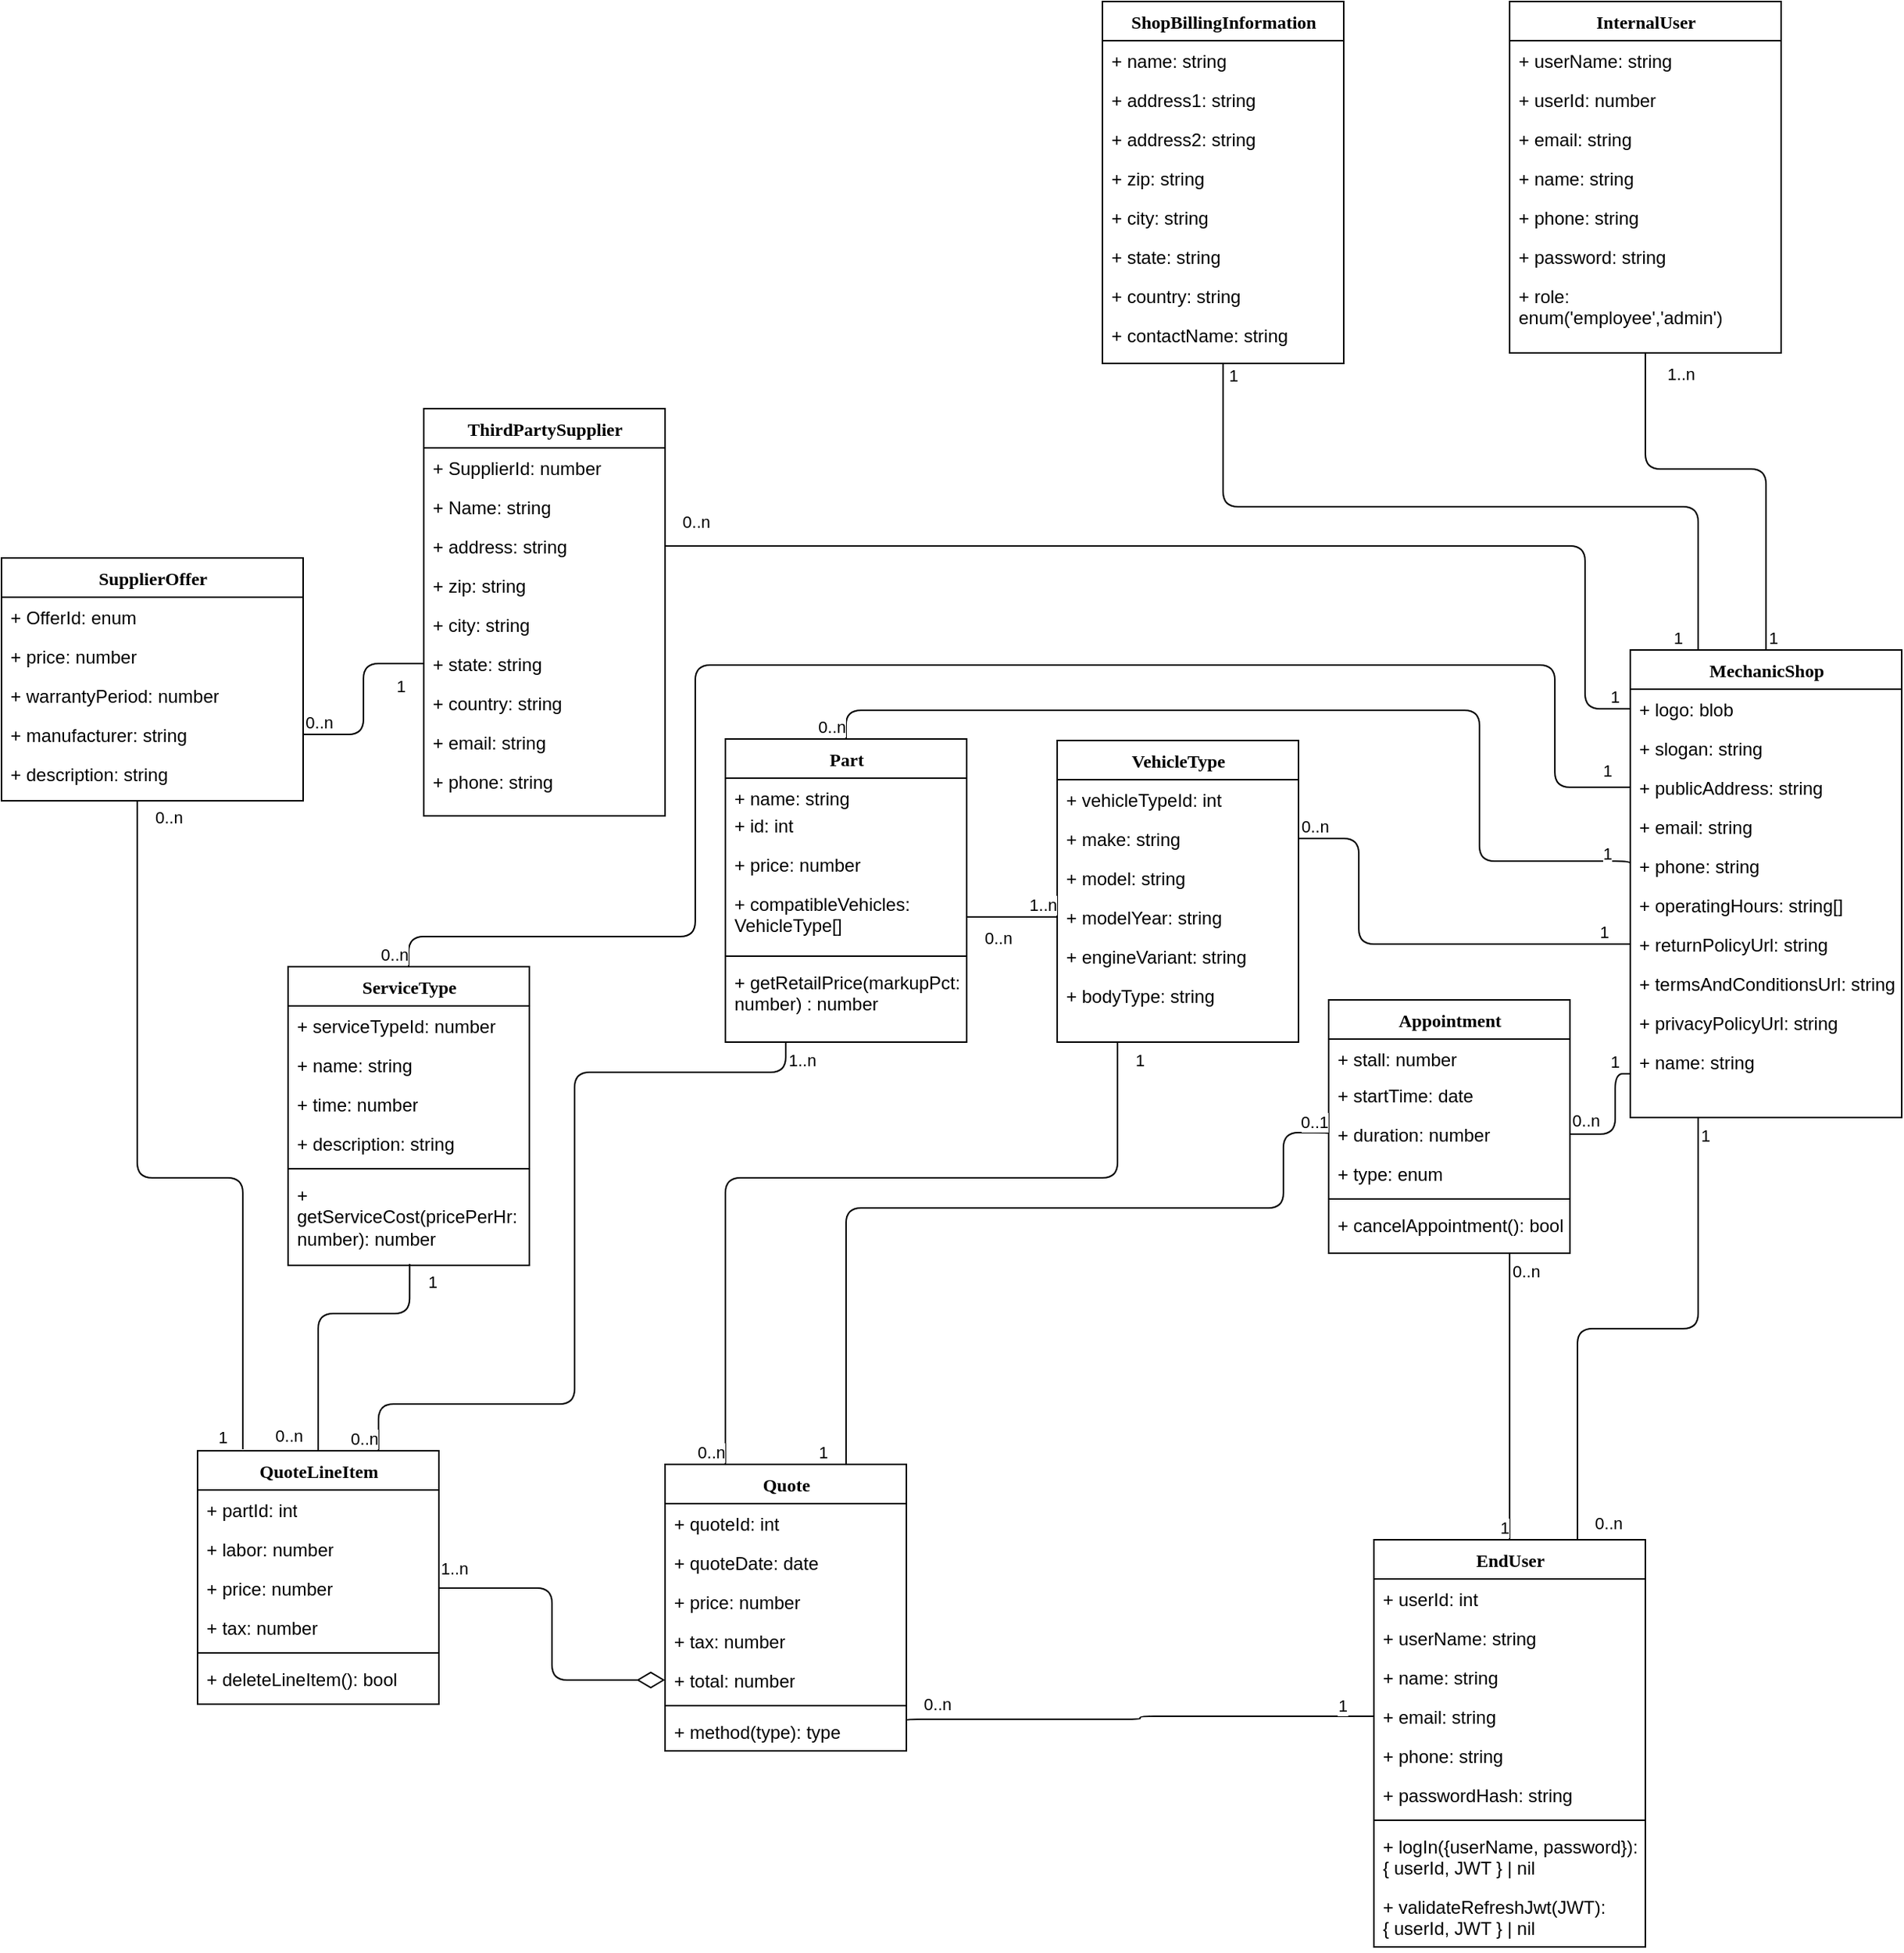 <mxfile version="20.5.3" type="github">
  <diagram name="Page-1" id="9f46799a-70d6-7492-0946-bef42562c5a5">
    <mxGraphModel dx="2750" dy="1010" grid="1" gridSize="10" guides="1" tooltips="1" connect="1" arrows="1" fold="1" page="1" pageScale="1" pageWidth="1100" pageHeight="850" background="none" math="0" shadow="0">
      <root>
        <mxCell id="0" />
        <mxCell id="1" parent="0" />
        <mxCell id="78961159f06e98e8-56" value="MechanicShop" style="swimlane;html=1;fontStyle=1;align=center;verticalAlign=top;childLayout=stackLayout;horizontal=1;startSize=26;horizontalStack=0;resizeParent=1;resizeLast=0;collapsible=1;marginBottom=0;swimlaneFillColor=#ffffff;rounded=0;shadow=0;comic=0;labelBackgroundColor=none;strokeWidth=1;fillColor=none;fontFamily=Verdana;fontSize=12" parent="1" vertex="1">
          <mxGeometry x="710" y="450" width="180" height="310" as="geometry" />
        </mxCell>
        <mxCell id="78961159f06e98e8-57" value="+ logo: blob" style="text;html=1;strokeColor=none;fillColor=none;align=left;verticalAlign=top;spacingLeft=4;spacingRight=4;whiteSpace=wrap;overflow=hidden;rotatable=0;points=[[0,0.5],[1,0.5]];portConstraint=eastwest;" parent="78961159f06e98e8-56" vertex="1">
          <mxGeometry y="26" width="180" height="26" as="geometry" />
        </mxCell>
        <mxCell id="78961159f06e98e8-58" value="+ slogan: string" style="text;html=1;strokeColor=none;fillColor=none;align=left;verticalAlign=top;spacingLeft=4;spacingRight=4;whiteSpace=wrap;overflow=hidden;rotatable=0;points=[[0,0.5],[1,0.5]];portConstraint=eastwest;" parent="78961159f06e98e8-56" vertex="1">
          <mxGeometry y="52" width="180" height="26" as="geometry" />
        </mxCell>
        <mxCell id="78961159f06e98e8-59" value="+ publicAddress: string" style="text;html=1;strokeColor=none;fillColor=none;align=left;verticalAlign=top;spacingLeft=4;spacingRight=4;whiteSpace=wrap;overflow=hidden;rotatable=0;points=[[0,0.5],[1,0.5]];portConstraint=eastwest;" parent="78961159f06e98e8-56" vertex="1">
          <mxGeometry y="78" width="180" height="26" as="geometry" />
        </mxCell>
        <mxCell id="78961159f06e98e8-60" value="+ email: string" style="text;html=1;strokeColor=none;fillColor=none;align=left;verticalAlign=top;spacingLeft=4;spacingRight=4;whiteSpace=wrap;overflow=hidden;rotatable=0;points=[[0,0.5],[1,0.5]];portConstraint=eastwest;" parent="78961159f06e98e8-56" vertex="1">
          <mxGeometry y="104" width="180" height="26" as="geometry" />
        </mxCell>
        <mxCell id="78961159f06e98e8-61" value="+ phone: string" style="text;html=1;strokeColor=none;fillColor=none;align=left;verticalAlign=top;spacingLeft=4;spacingRight=4;whiteSpace=wrap;overflow=hidden;rotatable=0;points=[[0,0.5],[1,0.5]];portConstraint=eastwest;" parent="78961159f06e98e8-56" vertex="1">
          <mxGeometry y="130" width="180" height="26" as="geometry" />
        </mxCell>
        <mxCell id="78961159f06e98e8-62" value="+ operatingHours: string[]" style="text;html=1;strokeColor=none;fillColor=none;align=left;verticalAlign=top;spacingLeft=4;spacingRight=4;whiteSpace=wrap;overflow=hidden;rotatable=0;points=[[0,0.5],[1,0.5]];portConstraint=eastwest;" parent="78961159f06e98e8-56" vertex="1">
          <mxGeometry y="156" width="180" height="26" as="geometry" />
        </mxCell>
        <mxCell id="78961159f06e98e8-63" value="+ returnPolicyUrl: string" style="text;html=1;strokeColor=none;fillColor=none;align=left;verticalAlign=top;spacingLeft=4;spacingRight=4;whiteSpace=wrap;overflow=hidden;rotatable=0;points=[[0,0.5],[1,0.5]];portConstraint=eastwest;" parent="78961159f06e98e8-56" vertex="1">
          <mxGeometry y="182" width="180" height="26" as="geometry" />
        </mxCell>
        <mxCell id="78961159f06e98e8-65" value="+ termsAndConditionsUrl: string" style="text;html=1;strokeColor=none;fillColor=none;align=left;verticalAlign=top;spacingLeft=4;spacingRight=4;whiteSpace=wrap;overflow=hidden;rotatable=0;points=[[0,0.5],[1,0.5]];portConstraint=eastwest;" parent="78961159f06e98e8-56" vertex="1">
          <mxGeometry y="208" width="180" height="26" as="geometry" />
        </mxCell>
        <mxCell id="78961159f06e98e8-66" value="+ privacyPolicyUrl: string" style="text;html=1;strokeColor=none;fillColor=none;align=left;verticalAlign=top;spacingLeft=4;spacingRight=4;whiteSpace=wrap;overflow=hidden;rotatable=0;points=[[0,0.5],[1,0.5]];portConstraint=eastwest;" parent="78961159f06e98e8-56" vertex="1">
          <mxGeometry y="234" width="180" height="26" as="geometry" />
        </mxCell>
        <mxCell id="MaNafPkNK3dRG7eyU0Rh-2" value="+ name: string" style="text;html=1;strokeColor=none;fillColor=none;align=left;verticalAlign=top;spacingLeft=4;spacingRight=4;whiteSpace=wrap;overflow=hidden;rotatable=0;points=[[0,0.5],[1,0.5]];portConstraint=eastwest;" parent="78961159f06e98e8-56" vertex="1">
          <mxGeometry y="260" width="180" height="26" as="geometry" />
        </mxCell>
        <mxCell id="78961159f06e98e8-82" value="Quote" style="swimlane;html=1;fontStyle=1;align=center;verticalAlign=top;childLayout=stackLayout;horizontal=1;startSize=26;horizontalStack=0;resizeParent=1;resizeLast=0;collapsible=1;marginBottom=0;swimlaneFillColor=#ffffff;rounded=0;shadow=0;comic=0;labelBackgroundColor=none;strokeWidth=1;fillColor=none;fontFamily=Verdana;fontSize=12" parent="1" vertex="1">
          <mxGeometry x="70" y="990" width="160" height="190" as="geometry" />
        </mxCell>
        <mxCell id="78961159f06e98e8-83" value="+ quoteId: int" style="text;html=1;strokeColor=none;fillColor=none;align=left;verticalAlign=top;spacingLeft=4;spacingRight=4;whiteSpace=wrap;overflow=hidden;rotatable=0;points=[[0,0.5],[1,0.5]];portConstraint=eastwest;" parent="78961159f06e98e8-82" vertex="1">
          <mxGeometry y="26" width="160" height="26" as="geometry" />
        </mxCell>
        <mxCell id="78961159f06e98e8-84" value="+ quoteDate: date" style="text;html=1;strokeColor=none;fillColor=none;align=left;verticalAlign=top;spacingLeft=4;spacingRight=4;whiteSpace=wrap;overflow=hidden;rotatable=0;points=[[0,0.5],[1,0.5]];portConstraint=eastwest;" parent="78961159f06e98e8-82" vertex="1">
          <mxGeometry y="52" width="160" height="26" as="geometry" />
        </mxCell>
        <mxCell id="78961159f06e98e8-85" value="+ price: number" style="text;html=1;strokeColor=none;fillColor=none;align=left;verticalAlign=top;spacingLeft=4;spacingRight=4;whiteSpace=wrap;overflow=hidden;rotatable=0;points=[[0,0.5],[1,0.5]];portConstraint=eastwest;" parent="78961159f06e98e8-82" vertex="1">
          <mxGeometry y="78" width="160" height="26" as="geometry" />
        </mxCell>
        <mxCell id="78961159f06e98e8-86" value="+ tax: number" style="text;html=1;strokeColor=none;fillColor=none;align=left;verticalAlign=top;spacingLeft=4;spacingRight=4;whiteSpace=wrap;overflow=hidden;rotatable=0;points=[[0,0.5],[1,0.5]];portConstraint=eastwest;" parent="78961159f06e98e8-82" vertex="1">
          <mxGeometry y="104" width="160" height="26" as="geometry" />
        </mxCell>
        <mxCell id="78961159f06e98e8-87" value="+ total: number" style="text;html=1;strokeColor=none;fillColor=none;align=left;verticalAlign=top;spacingLeft=4;spacingRight=4;whiteSpace=wrap;overflow=hidden;rotatable=0;points=[[0,0.5],[1,0.5]];portConstraint=eastwest;" parent="78961159f06e98e8-82" vertex="1">
          <mxGeometry y="130" width="160" height="26" as="geometry" />
        </mxCell>
        <mxCell id="78961159f06e98e8-90" value="" style="line;html=1;strokeWidth=1;fillColor=none;align=left;verticalAlign=middle;spacingTop=-1;spacingLeft=3;spacingRight=3;rotatable=0;labelPosition=right;points=[];portConstraint=eastwest;" parent="78961159f06e98e8-82" vertex="1">
          <mxGeometry y="156" width="160" height="8" as="geometry" />
        </mxCell>
        <mxCell id="78961159f06e98e8-91" value="+ method(type): type" style="text;html=1;strokeColor=none;fillColor=none;align=left;verticalAlign=top;spacingLeft=4;spacingRight=4;whiteSpace=wrap;overflow=hidden;rotatable=0;points=[[0,0.5],[1,0.5]];portConstraint=eastwest;" parent="78961159f06e98e8-82" vertex="1">
          <mxGeometry y="164" width="160" height="26" as="geometry" />
        </mxCell>
        <mxCell id="78961159f06e98e8-95" value="QuoteLineItem" style="swimlane;html=1;fontStyle=1;align=center;verticalAlign=top;childLayout=stackLayout;horizontal=1;startSize=26;horizontalStack=0;resizeParent=1;resizeLast=0;collapsible=1;marginBottom=0;swimlaneFillColor=#ffffff;rounded=0;shadow=0;comic=0;labelBackgroundColor=none;strokeWidth=1;fillColor=none;fontFamily=Verdana;fontSize=12" parent="1" vertex="1">
          <mxGeometry x="-240" y="981" width="160" height="168" as="geometry" />
        </mxCell>
        <mxCell id="78961159f06e98e8-96" value="+ partId: int" style="text;html=1;strokeColor=none;fillColor=none;align=left;verticalAlign=top;spacingLeft=4;spacingRight=4;whiteSpace=wrap;overflow=hidden;rotatable=0;points=[[0,0.5],[1,0.5]];portConstraint=eastwest;" parent="78961159f06e98e8-95" vertex="1">
          <mxGeometry y="26" width="160" height="26" as="geometry" />
        </mxCell>
        <mxCell id="78961159f06e98e8-97" value="+ labor: number" style="text;html=1;strokeColor=none;fillColor=none;align=left;verticalAlign=top;spacingLeft=4;spacingRight=4;whiteSpace=wrap;overflow=hidden;rotatable=0;points=[[0,0.5],[1,0.5]];portConstraint=eastwest;" parent="78961159f06e98e8-95" vertex="1">
          <mxGeometry y="52" width="160" height="26" as="geometry" />
        </mxCell>
        <mxCell id="78961159f06e98e8-98" value="+ price: number" style="text;html=1;strokeColor=none;fillColor=none;align=left;verticalAlign=top;spacingLeft=4;spacingRight=4;whiteSpace=wrap;overflow=hidden;rotatable=0;points=[[0,0.5],[1,0.5]];portConstraint=eastwest;" parent="78961159f06e98e8-95" vertex="1">
          <mxGeometry y="78" width="160" height="26" as="geometry" />
        </mxCell>
        <mxCell id="78961159f06e98e8-102" value="+ tax: number" style="text;html=1;strokeColor=none;fillColor=none;align=left;verticalAlign=top;spacingLeft=4;spacingRight=4;whiteSpace=wrap;overflow=hidden;rotatable=0;points=[[0,0.5],[1,0.5]];portConstraint=eastwest;" parent="78961159f06e98e8-95" vertex="1">
          <mxGeometry y="104" width="160" height="26" as="geometry" />
        </mxCell>
        <mxCell id="78961159f06e98e8-103" value="" style="line;html=1;strokeWidth=1;fillColor=none;align=left;verticalAlign=middle;spacingTop=-1;spacingLeft=3;spacingRight=3;rotatable=0;labelPosition=right;points=[];portConstraint=eastwest;" parent="78961159f06e98e8-95" vertex="1">
          <mxGeometry y="130" width="160" height="8" as="geometry" />
        </mxCell>
        <mxCell id="78961159f06e98e8-104" value="+ deleteLineItem(): bool" style="text;html=1;strokeColor=none;fillColor=none;align=left;verticalAlign=top;spacingLeft=4;spacingRight=4;whiteSpace=wrap;overflow=hidden;rotatable=0;points=[[0,0.5],[1,0.5]];portConstraint=eastwest;" parent="78961159f06e98e8-95" vertex="1">
          <mxGeometry y="138" width="160" height="26" as="geometry" />
        </mxCell>
        <mxCell id="46ZdBslRODWZEYfCIZZH-12" value="" style="endArrow=none;html=1;edgeStyle=orthogonalEdgeStyle;rounded=1;exitX=0.5;exitY=1;exitDx=0;exitDy=0;entryX=0.25;entryY=0;entryDx=0;entryDy=0;" parent="1" source="ke-xXv9OqPbWqF709rVO-1" target="78961159f06e98e8-56" edge="1">
          <mxGeometry relative="1" as="geometry">
            <mxPoint x="440" y="260" as="sourcePoint" />
            <mxPoint x="500" y="490" as="targetPoint" />
          </mxGeometry>
        </mxCell>
        <mxCell id="46ZdBslRODWZEYfCIZZH-14" value="1" style="edgeLabel;resizable=0;html=1;align=right;verticalAlign=bottom;" parent="46ZdBslRODWZEYfCIZZH-12" connectable="0" vertex="1">
          <mxGeometry x="1" relative="1" as="geometry">
            <mxPoint x="-10" as="offset" />
          </mxGeometry>
        </mxCell>
        <mxCell id="46ZdBslRODWZEYfCIZZH-15" value="InternalUser" style="swimlane;html=1;fontStyle=1;align=center;verticalAlign=top;childLayout=stackLayout;horizontal=1;startSize=26;horizontalStack=0;resizeParent=1;resizeLast=0;collapsible=1;marginBottom=0;swimlaneFillColor=#ffffff;rounded=0;shadow=0;comic=0;labelBackgroundColor=none;strokeWidth=1;fillColor=none;fontFamily=Verdana;fontSize=12" parent="1" vertex="1">
          <mxGeometry x="630" y="20" width="180" height="233" as="geometry" />
        </mxCell>
        <mxCell id="46ZdBslRODWZEYfCIZZH-16" value="+ userName: string" style="text;html=1;strokeColor=none;fillColor=none;align=left;verticalAlign=top;spacingLeft=4;spacingRight=4;whiteSpace=wrap;overflow=hidden;rotatable=0;points=[[0,0.5],[1,0.5]];portConstraint=eastwest;" parent="46ZdBslRODWZEYfCIZZH-15" vertex="1">
          <mxGeometry y="26" width="180" height="26" as="geometry" />
        </mxCell>
        <mxCell id="46ZdBslRODWZEYfCIZZH-17" value="+ userId: number" style="text;html=1;strokeColor=none;fillColor=none;align=left;verticalAlign=top;spacingLeft=4;spacingRight=4;whiteSpace=wrap;overflow=hidden;rotatable=0;points=[[0,0.5],[1,0.5]];portConstraint=eastwest;" parent="46ZdBslRODWZEYfCIZZH-15" vertex="1">
          <mxGeometry y="52" width="180" height="26" as="geometry" />
        </mxCell>
        <mxCell id="46ZdBslRODWZEYfCIZZH-18" value="+ email: string" style="text;html=1;strokeColor=none;fillColor=none;align=left;verticalAlign=top;spacingLeft=4;spacingRight=4;whiteSpace=wrap;overflow=hidden;rotatable=0;points=[[0,0.5],[1,0.5]];portConstraint=eastwest;" parent="46ZdBslRODWZEYfCIZZH-15" vertex="1">
          <mxGeometry y="78" width="180" height="26" as="geometry" />
        </mxCell>
        <mxCell id="46ZdBslRODWZEYfCIZZH-19" value="+ name: string" style="text;html=1;strokeColor=none;fillColor=none;align=left;verticalAlign=top;spacingLeft=4;spacingRight=4;whiteSpace=wrap;overflow=hidden;rotatable=0;points=[[0,0.5],[1,0.5]];portConstraint=eastwest;" parent="46ZdBslRODWZEYfCIZZH-15" vertex="1">
          <mxGeometry y="104" width="180" height="26" as="geometry" />
        </mxCell>
        <mxCell id="46ZdBslRODWZEYfCIZZH-20" value="+ phone: string" style="text;html=1;strokeColor=none;fillColor=none;align=left;verticalAlign=top;spacingLeft=4;spacingRight=4;whiteSpace=wrap;overflow=hidden;rotatable=0;points=[[0,0.5],[1,0.5]];portConstraint=eastwest;" parent="46ZdBslRODWZEYfCIZZH-15" vertex="1">
          <mxGeometry y="130" width="180" height="26" as="geometry" />
        </mxCell>
        <mxCell id="46ZdBslRODWZEYfCIZZH-21" value="+ password: string" style="text;html=1;strokeColor=none;fillColor=none;align=left;verticalAlign=top;spacingLeft=4;spacingRight=4;whiteSpace=wrap;overflow=hidden;rotatable=0;points=[[0,0.5],[1,0.5]];portConstraint=eastwest;" parent="46ZdBslRODWZEYfCIZZH-15" vertex="1">
          <mxGeometry y="156" width="180" height="26" as="geometry" />
        </mxCell>
        <mxCell id="MaNafPkNK3dRG7eyU0Rh-1" value="+ role: enum(&#39;employee&#39;,&#39;admin&#39;)" style="text;html=1;strokeColor=none;fillColor=none;align=left;verticalAlign=top;spacingLeft=4;spacingRight=4;whiteSpace=wrap;overflow=hidden;rotatable=0;points=[[0,0.5],[1,0.5]];portConstraint=eastwest;" parent="46ZdBslRODWZEYfCIZZH-15" vertex="1">
          <mxGeometry y="182" width="180" height="38" as="geometry" />
        </mxCell>
        <mxCell id="46ZdBslRODWZEYfCIZZH-25" value="" style="endArrow=none;html=1;edgeStyle=orthogonalEdgeStyle;rounded=1;exitX=0.5;exitY=0;exitDx=0;exitDy=0;entryX=0.5;entryY=1;entryDx=0;entryDy=0;" parent="1" source="78961159f06e98e8-56" target="46ZdBslRODWZEYfCIZZH-15" edge="1">
          <mxGeometry relative="1" as="geometry">
            <mxPoint x="895" y="708" as="sourcePoint" />
            <mxPoint x="1055" y="708" as="targetPoint" />
            <Array as="points">
              <mxPoint x="800" y="330" />
              <mxPoint x="720" y="330" />
            </Array>
          </mxGeometry>
        </mxCell>
        <mxCell id="46ZdBslRODWZEYfCIZZH-26" value="1" style="edgeLabel;resizable=0;html=1;align=left;verticalAlign=bottom;" parent="46ZdBslRODWZEYfCIZZH-25" connectable="0" vertex="1">
          <mxGeometry x="-1" relative="1" as="geometry" />
        </mxCell>
        <mxCell id="46ZdBslRODWZEYfCIZZH-27" value="1..n" style="edgeLabel;resizable=0;html=1;align=right;verticalAlign=bottom;" parent="46ZdBslRODWZEYfCIZZH-25" connectable="0" vertex="1">
          <mxGeometry x="1" relative="1" as="geometry">
            <mxPoint x="33" y="22" as="offset" />
          </mxGeometry>
        </mxCell>
        <mxCell id="46ZdBslRODWZEYfCIZZH-40" value="" style="endArrow=diamondThin;endFill=0;endSize=16;html=1;rounded=1;strokeColor=default;exitX=1;exitY=0.5;exitDx=0;exitDy=0;edgeStyle=orthogonalEdgeStyle;startSize=8;entryX=0;entryY=0.5;entryDx=0;entryDy=0;" parent="1" source="78961159f06e98e8-98" target="78961159f06e98e8-87" edge="1">
          <mxGeometry width="160" relative="1" as="geometry">
            <mxPoint x="-210" y="1818" as="sourcePoint" />
            <mxPoint x="200" y="1240" as="targetPoint" />
          </mxGeometry>
        </mxCell>
        <mxCell id="46ZdBslRODWZEYfCIZZH-44" value="1..n" style="edgeLabel;html=1;align=center;verticalAlign=middle;resizable=0;points=[];" parent="46ZdBslRODWZEYfCIZZH-40" vertex="1" connectable="0">
          <mxGeometry x="-0.283" y="7" relative="1" as="geometry">
            <mxPoint x="-72" y="-14" as="offset" />
          </mxGeometry>
        </mxCell>
        <mxCell id="46ZdBslRODWZEYfCIZZH-41" value="" style="endArrow=none;html=1;edgeStyle=orthogonalEdgeStyle;rounded=1;startSize=8;endSize=16;strokeColor=default;exitX=0;exitY=0.5;exitDx=0;exitDy=0;" parent="1" source="46ZdBslRODWZEYfCIZZH-50" edge="1">
          <mxGeometry relative="1" as="geometry">
            <mxPoint x="340" y="980" as="sourcePoint" />
            <mxPoint x="230" y="1160" as="targetPoint" />
            <Array as="points">
              <mxPoint x="385" y="1157" />
              <mxPoint x="385" y="1159" />
            </Array>
          </mxGeometry>
        </mxCell>
        <mxCell id="46ZdBslRODWZEYfCIZZH-42" value="1" style="edgeLabel;resizable=0;html=1;align=left;verticalAlign=bottom;" parent="46ZdBslRODWZEYfCIZZH-41" connectable="0" vertex="1">
          <mxGeometry x="-1" relative="1" as="geometry" />
        </mxCell>
        <mxCell id="46ZdBslRODWZEYfCIZZH-43" value="0..n" style="edgeLabel;resizable=0;html=1;align=right;verticalAlign=bottom;" parent="46ZdBslRODWZEYfCIZZH-41" connectable="0" vertex="1">
          <mxGeometry x="1" relative="1" as="geometry">
            <mxPoint x="30" y="-3" as="offset" />
          </mxGeometry>
        </mxCell>
        <mxCell id="46ZdBslRODWZEYfCIZZH-58" value="1" style="edgeLabel;html=1;align=center;verticalAlign=middle;resizable=0;points=[];" parent="46ZdBslRODWZEYfCIZZH-41" vertex="1" connectable="0">
          <mxGeometry x="-0.774" y="10" relative="1" as="geometry">
            <mxPoint x="14" y="-17" as="offset" />
          </mxGeometry>
        </mxCell>
        <mxCell id="46ZdBslRODWZEYfCIZZH-46" value="EndUser" style="swimlane;html=1;fontStyle=1;align=center;verticalAlign=top;childLayout=stackLayout;horizontal=1;startSize=26;horizontalStack=0;resizeParent=1;resizeLast=0;collapsible=1;marginBottom=0;swimlaneFillColor=#ffffff;rounded=0;shadow=0;comic=0;labelBackgroundColor=none;strokeWidth=1;fillColor=none;fontFamily=Verdana;fontSize=12" parent="1" vertex="1">
          <mxGeometry x="540" y="1040" width="180" height="270" as="geometry" />
        </mxCell>
        <mxCell id="46ZdBslRODWZEYfCIZZH-47" value="+ userId: int" style="text;html=1;strokeColor=none;fillColor=none;align=left;verticalAlign=top;spacingLeft=4;spacingRight=4;whiteSpace=wrap;overflow=hidden;rotatable=0;points=[[0,0.5],[1,0.5]];portConstraint=eastwest;" parent="46ZdBslRODWZEYfCIZZH-46" vertex="1">
          <mxGeometry y="26" width="180" height="26" as="geometry" />
        </mxCell>
        <mxCell id="46ZdBslRODWZEYfCIZZH-48" value="+ userName: string" style="text;html=1;strokeColor=none;fillColor=none;align=left;verticalAlign=top;spacingLeft=4;spacingRight=4;whiteSpace=wrap;overflow=hidden;rotatable=0;points=[[0,0.5],[1,0.5]];portConstraint=eastwest;" parent="46ZdBslRODWZEYfCIZZH-46" vertex="1">
          <mxGeometry y="52" width="180" height="26" as="geometry" />
        </mxCell>
        <mxCell id="46ZdBslRODWZEYfCIZZH-49" value="+ name: string" style="text;html=1;strokeColor=none;fillColor=none;align=left;verticalAlign=top;spacingLeft=4;spacingRight=4;whiteSpace=wrap;overflow=hidden;rotatable=0;points=[[0,0.5],[1,0.5]];portConstraint=eastwest;" parent="46ZdBslRODWZEYfCIZZH-46" vertex="1">
          <mxGeometry y="78" width="180" height="26" as="geometry" />
        </mxCell>
        <mxCell id="46ZdBslRODWZEYfCIZZH-50" value="+ email: string" style="text;html=1;strokeColor=none;fillColor=none;align=left;verticalAlign=top;spacingLeft=4;spacingRight=4;whiteSpace=wrap;overflow=hidden;rotatable=0;points=[[0,0.5],[1,0.5]];portConstraint=eastwest;" parent="46ZdBslRODWZEYfCIZZH-46" vertex="1">
          <mxGeometry y="104" width="180" height="26" as="geometry" />
        </mxCell>
        <mxCell id="46ZdBslRODWZEYfCIZZH-51" value="+ phone: string" style="text;html=1;strokeColor=none;fillColor=none;align=left;verticalAlign=top;spacingLeft=4;spacingRight=4;whiteSpace=wrap;overflow=hidden;rotatable=0;points=[[0,0.5],[1,0.5]];portConstraint=eastwest;" parent="46ZdBslRODWZEYfCIZZH-46" vertex="1">
          <mxGeometry y="130" width="180" height="26" as="geometry" />
        </mxCell>
        <mxCell id="46ZdBslRODWZEYfCIZZH-52" value="+ passwordHash: string" style="text;html=1;strokeColor=none;fillColor=none;align=left;verticalAlign=top;spacingLeft=4;spacingRight=4;whiteSpace=wrap;overflow=hidden;rotatable=0;points=[[0,0.5],[1,0.5]];portConstraint=eastwest;" parent="46ZdBslRODWZEYfCIZZH-46" vertex="1">
          <mxGeometry y="156" width="180" height="26" as="geometry" />
        </mxCell>
        <mxCell id="46ZdBslRODWZEYfCIZZH-53" value="" style="line;html=1;strokeWidth=1;fillColor=none;align=left;verticalAlign=middle;spacingTop=-1;spacingLeft=3;spacingRight=3;rotatable=0;labelPosition=right;points=[];portConstraint=eastwest;" parent="46ZdBslRODWZEYfCIZZH-46" vertex="1">
          <mxGeometry y="182" width="180" height="8" as="geometry" />
        </mxCell>
        <mxCell id="46ZdBslRODWZEYfCIZZH-54" value="+ logIn({userName, password}):&lt;br&gt;{ userId, JWT } | nil" style="text;html=1;strokeColor=none;fillColor=none;align=left;verticalAlign=top;spacingLeft=4;spacingRight=4;whiteSpace=wrap;overflow=hidden;rotatable=0;points=[[0,0.5],[1,0.5]];portConstraint=eastwest;" parent="46ZdBslRODWZEYfCIZZH-46" vertex="1">
          <mxGeometry y="190" width="180" height="40" as="geometry" />
        </mxCell>
        <mxCell id="46ZdBslRODWZEYfCIZZH-55" value="+ validateRefreshJwt(JWT):&lt;br&gt;{ userId, JWT }&amp;nbsp;| nil" style="text;html=1;strokeColor=none;fillColor=none;align=left;verticalAlign=top;spacingLeft=4;spacingRight=4;whiteSpace=wrap;overflow=hidden;rotatable=0;points=[[0,0.5],[1,0.5]];portConstraint=eastwest;" parent="46ZdBslRODWZEYfCIZZH-46" vertex="1">
          <mxGeometry y="230" width="180" height="40" as="geometry" />
        </mxCell>
        <mxCell id="46ZdBslRODWZEYfCIZZH-59" value="Appointment" style="swimlane;html=1;fontStyle=1;align=center;verticalAlign=top;childLayout=stackLayout;horizontal=1;startSize=26;horizontalStack=0;resizeParent=1;resizeLast=0;collapsible=1;marginBottom=0;swimlaneFillColor=#ffffff;rounded=0;shadow=0;comic=0;labelBackgroundColor=none;strokeWidth=1;fillColor=none;fontFamily=Verdana;fontSize=12" parent="1" vertex="1">
          <mxGeometry x="510" y="682" width="160" height="168" as="geometry" />
        </mxCell>
        <mxCell id="46ZdBslRODWZEYfCIZZH-60" value="+ stall: number" style="text;html=1;strokeColor=none;fillColor=none;align=left;verticalAlign=top;spacingLeft=4;spacingRight=4;whiteSpace=wrap;overflow=hidden;rotatable=0;points=[[0,0.5],[1,0.5]];portConstraint=eastwest;" parent="46ZdBslRODWZEYfCIZZH-59" vertex="1">
          <mxGeometry y="26" width="160" height="24" as="geometry" />
        </mxCell>
        <mxCell id="46ZdBslRODWZEYfCIZZH-61" value="+ startTime: date" style="text;html=1;strokeColor=none;fillColor=none;align=left;verticalAlign=top;spacingLeft=4;spacingRight=4;whiteSpace=wrap;overflow=hidden;rotatable=0;points=[[0,0.5],[1,0.5]];portConstraint=eastwest;" parent="46ZdBslRODWZEYfCIZZH-59" vertex="1">
          <mxGeometry y="50" width="160" height="26" as="geometry" />
        </mxCell>
        <mxCell id="46ZdBslRODWZEYfCIZZH-62" value="+ duration: number" style="text;html=1;strokeColor=none;fillColor=none;align=left;verticalAlign=top;spacingLeft=4;spacingRight=4;whiteSpace=wrap;overflow=hidden;rotatable=0;points=[[0,0.5],[1,0.5]];portConstraint=eastwest;" parent="46ZdBslRODWZEYfCIZZH-59" vertex="1">
          <mxGeometry y="76" width="160" height="26" as="geometry" />
        </mxCell>
        <mxCell id="46ZdBslRODWZEYfCIZZH-63" value="+ type: enum" style="text;html=1;strokeColor=none;fillColor=none;align=left;verticalAlign=top;spacingLeft=4;spacingRight=4;whiteSpace=wrap;overflow=hidden;rotatable=0;points=[[0,0.5],[1,0.5]];portConstraint=eastwest;" parent="46ZdBslRODWZEYfCIZZH-59" vertex="1">
          <mxGeometry y="102" width="160" height="26" as="geometry" />
        </mxCell>
        <mxCell id="46ZdBslRODWZEYfCIZZH-64" value="" style="line;html=1;strokeWidth=1;fillColor=none;align=left;verticalAlign=middle;spacingTop=-1;spacingLeft=3;spacingRight=3;rotatable=0;labelPosition=right;points=[];portConstraint=eastwest;" parent="46ZdBslRODWZEYfCIZZH-59" vertex="1">
          <mxGeometry y="128" width="160" height="8" as="geometry" />
        </mxCell>
        <mxCell id="46ZdBslRODWZEYfCIZZH-65" value="+ cancelAppointment(): bool" style="text;html=1;strokeColor=none;fillColor=none;align=left;verticalAlign=top;spacingLeft=4;spacingRight=4;whiteSpace=wrap;overflow=hidden;rotatable=0;points=[[0,0.5],[1,0.5]];portConstraint=eastwest;" parent="46ZdBslRODWZEYfCIZZH-59" vertex="1">
          <mxGeometry y="136" width="160" height="26" as="geometry" />
        </mxCell>
        <mxCell id="46ZdBslRODWZEYfCIZZH-67" value="" style="endArrow=none;html=1;edgeStyle=orthogonalEdgeStyle;rounded=1;startSize=8;endSize=16;strokeColor=default;exitX=0.25;exitY=1;exitDx=0;exitDy=0;entryX=0.75;entryY=0;entryDx=0;entryDy=0;" parent="1" source="78961159f06e98e8-56" target="46ZdBslRODWZEYfCIZZH-46" edge="1">
          <mxGeometry relative="1" as="geometry">
            <mxPoint x="110" y="840" as="sourcePoint" />
            <mxPoint x="270" y="840" as="targetPoint" />
          </mxGeometry>
        </mxCell>
        <mxCell id="46ZdBslRODWZEYfCIZZH-68" value="1" style="edgeLabel;resizable=0;html=1;align=left;verticalAlign=bottom;" parent="46ZdBslRODWZEYfCIZZH-67" connectable="0" vertex="1">
          <mxGeometry x="-1" relative="1" as="geometry">
            <mxPoint y="20" as="offset" />
          </mxGeometry>
        </mxCell>
        <mxCell id="46ZdBslRODWZEYfCIZZH-69" value="0..n" style="edgeLabel;resizable=0;html=1;align=right;verticalAlign=bottom;" parent="46ZdBslRODWZEYfCIZZH-67" connectable="0" vertex="1">
          <mxGeometry x="1" relative="1" as="geometry">
            <mxPoint x="30" y="-3" as="offset" />
          </mxGeometry>
        </mxCell>
        <mxCell id="46ZdBslRODWZEYfCIZZH-70" value="" style="endArrow=none;html=1;edgeStyle=orthogonalEdgeStyle;rounded=1;startSize=8;endSize=16;strokeColor=default;exitX=0;exitY=0.5;exitDx=0;exitDy=0;entryX=1;entryY=0.5;entryDx=0;entryDy=0;" parent="1" target="46ZdBslRODWZEYfCIZZH-62" edge="1">
          <mxGeometry relative="1" as="geometry">
            <mxPoint x="710" y="731" as="sourcePoint" />
            <mxPoint x="530" y="580" as="targetPoint" />
            <Array as="points">
              <mxPoint x="700" y="731" />
              <mxPoint x="700" y="771" />
            </Array>
          </mxGeometry>
        </mxCell>
        <mxCell id="46ZdBslRODWZEYfCIZZH-71" value="1" style="edgeLabel;resizable=0;html=1;align=left;verticalAlign=bottom;" parent="46ZdBslRODWZEYfCIZZH-70" connectable="0" vertex="1">
          <mxGeometry x="-1" relative="1" as="geometry">
            <mxPoint x="-15" as="offset" />
          </mxGeometry>
        </mxCell>
        <mxCell id="46ZdBslRODWZEYfCIZZH-72" value="0..n" style="edgeLabel;resizable=0;html=1;align=right;verticalAlign=bottom;" parent="46ZdBslRODWZEYfCIZZH-70" connectable="0" vertex="1">
          <mxGeometry x="1" relative="1" as="geometry">
            <mxPoint x="20" y="-1" as="offset" />
          </mxGeometry>
        </mxCell>
        <mxCell id="46ZdBslRODWZEYfCIZZH-73" value="" style="endArrow=none;html=1;edgeStyle=orthogonalEdgeStyle;rounded=1;startSize=8;endSize=16;strokeColor=default;entryX=0;entryY=0.5;entryDx=0;entryDy=0;exitX=0.75;exitY=0;exitDx=0;exitDy=0;" parent="1" source="78961159f06e98e8-82" target="46ZdBslRODWZEYfCIZZH-62" edge="1">
          <mxGeometry relative="1" as="geometry">
            <mxPoint x="160" y="680" as="sourcePoint" />
            <mxPoint x="320" y="680" as="targetPoint" />
            <Array as="points">
              <mxPoint x="190" y="820" />
              <mxPoint x="480" y="820" />
              <mxPoint x="480" y="770" />
              <mxPoint x="510" y="770" />
            </Array>
          </mxGeometry>
        </mxCell>
        <mxCell id="46ZdBslRODWZEYfCIZZH-74" value="1" style="edgeLabel;resizable=0;html=1;align=left;verticalAlign=bottom;" parent="46ZdBslRODWZEYfCIZZH-73" connectable="0" vertex="1">
          <mxGeometry x="-1" relative="1" as="geometry">
            <mxPoint x="-20" as="offset" />
          </mxGeometry>
        </mxCell>
        <mxCell id="46ZdBslRODWZEYfCIZZH-75" value="0..1" style="edgeLabel;resizable=0;html=1;align=right;verticalAlign=bottom;" parent="46ZdBslRODWZEYfCIZZH-73" connectable="0" vertex="1">
          <mxGeometry x="1" relative="1" as="geometry" />
        </mxCell>
        <mxCell id="46ZdBslRODWZEYfCIZZH-76" value="" style="endArrow=none;html=1;edgeStyle=orthogonalEdgeStyle;rounded=1;startSize=8;endSize=16;strokeColor=default;entryX=0.5;entryY=0;entryDx=0;entryDy=0;exitX=0.75;exitY=1;exitDx=0;exitDy=0;" parent="1" source="46ZdBslRODWZEYfCIZZH-59" target="46ZdBslRODWZEYfCIZZH-46" edge="1">
          <mxGeometry relative="1" as="geometry">
            <mxPoint x="490" y="690" as="sourcePoint" />
            <mxPoint x="320" y="680" as="targetPoint" />
            <Array as="points" />
          </mxGeometry>
        </mxCell>
        <mxCell id="46ZdBslRODWZEYfCIZZH-77" value="0..n" style="edgeLabel;resizable=0;html=1;align=left;verticalAlign=bottom;" parent="46ZdBslRODWZEYfCIZZH-76" connectable="0" vertex="1">
          <mxGeometry x="-1" relative="1" as="geometry">
            <mxPoint y="20" as="offset" />
          </mxGeometry>
        </mxCell>
        <mxCell id="46ZdBslRODWZEYfCIZZH-78" value="1" style="edgeLabel;resizable=0;html=1;align=right;verticalAlign=bottom;" parent="46ZdBslRODWZEYfCIZZH-76" connectable="0" vertex="1">
          <mxGeometry x="1" relative="1" as="geometry" />
        </mxCell>
        <mxCell id="46ZdBslRODWZEYfCIZZH-90" value="" style="endArrow=none;html=1;edgeStyle=orthogonalEdgeStyle;rounded=1;startSize=8;endSize=16;strokeColor=default;exitX=0;exitY=0.5;exitDx=0;exitDy=0;" parent="1" source="78961159f06e98e8-57" target="ke-xXv9OqPbWqF709rVO-37" edge="1">
          <mxGeometry relative="1" as="geometry">
            <mxPoint x="170" y="510" as="sourcePoint" />
            <mxPoint x="100" y="439" as="targetPoint" />
            <Array as="points">
              <mxPoint x="680" y="489" />
              <mxPoint x="680" y="381" />
            </Array>
          </mxGeometry>
        </mxCell>
        <mxCell id="46ZdBslRODWZEYfCIZZH-91" value="1" style="edgeLabel;resizable=0;html=1;align=left;verticalAlign=bottom;" parent="46ZdBslRODWZEYfCIZZH-90" connectable="0" vertex="1">
          <mxGeometry x="-1" relative="1" as="geometry">
            <mxPoint x="-15" as="offset" />
          </mxGeometry>
        </mxCell>
        <mxCell id="46ZdBslRODWZEYfCIZZH-92" value="0..n" style="edgeLabel;resizable=0;html=1;align=right;verticalAlign=bottom;" parent="46ZdBslRODWZEYfCIZZH-90" connectable="0" vertex="1">
          <mxGeometry x="1" relative="1" as="geometry">
            <mxPoint x="30" y="-8" as="offset" />
          </mxGeometry>
        </mxCell>
        <mxCell id="46ZdBslRODWZEYfCIZZH-102" value="" style="endArrow=none;html=1;edgeStyle=orthogonalEdgeStyle;rounded=1;startSize=8;endSize=16;strokeColor=default;exitX=0;exitY=0.5;exitDx=0;exitDy=0;entryX=1;entryY=0.5;entryDx=0;entryDy=0;" parent="1" source="ke-xXv9OqPbWqF709rVO-40" target="ke-xXv9OqPbWqF709rVO-52" edge="1">
          <mxGeometry relative="1" as="geometry">
            <mxPoint x="-90" y="517" as="sourcePoint" />
            <mxPoint x="-130" y="517.0" as="targetPoint" />
          </mxGeometry>
        </mxCell>
        <mxCell id="46ZdBslRODWZEYfCIZZH-103" value="1" style="edgeLabel;resizable=0;html=1;align=left;verticalAlign=bottom;" parent="46ZdBslRODWZEYfCIZZH-102" connectable="0" vertex="1">
          <mxGeometry x="-1" relative="1" as="geometry">
            <mxPoint x="-20" y="23" as="offset" />
          </mxGeometry>
        </mxCell>
        <mxCell id="46ZdBslRODWZEYfCIZZH-104" value="0..n" style="edgeLabel;resizable=0;html=1;align=right;verticalAlign=bottom;" parent="46ZdBslRODWZEYfCIZZH-102" connectable="0" vertex="1">
          <mxGeometry x="1" relative="1" as="geometry">
            <mxPoint x="20" as="offset" />
          </mxGeometry>
        </mxCell>
        <mxCell id="46ZdBslRODWZEYfCIZZH-105" value="" style="endArrow=none;html=1;edgeStyle=orthogonalEdgeStyle;rounded=1;startSize=8;endSize=16;strokeColor=default;" parent="1" edge="1">
          <mxGeometry relative="1" as="geometry">
            <mxPoint x="-280" y="550" as="sourcePoint" />
            <mxPoint x="-210" y="980" as="targetPoint" />
            <Array as="points">
              <mxPoint x="-280" y="800" />
              <mxPoint x="-210" y="800" />
            </Array>
          </mxGeometry>
        </mxCell>
        <mxCell id="46ZdBslRODWZEYfCIZZH-106" value="0..n" style="edgeLabel;resizable=0;html=1;align=left;verticalAlign=bottom;" parent="46ZdBslRODWZEYfCIZZH-105" connectable="0" vertex="1">
          <mxGeometry x="-1" relative="1" as="geometry">
            <mxPoint x="10" y="19" as="offset" />
          </mxGeometry>
        </mxCell>
        <mxCell id="46ZdBslRODWZEYfCIZZH-107" value="1" style="edgeLabel;resizable=0;html=1;align=right;verticalAlign=bottom;" parent="46ZdBslRODWZEYfCIZZH-105" connectable="0" vertex="1">
          <mxGeometry x="1" relative="1" as="geometry">
            <mxPoint x="-10" as="offset" />
          </mxGeometry>
        </mxCell>
        <mxCell id="46ZdBslRODWZEYfCIZZH-109" value="VehicleType" style="swimlane;html=1;fontStyle=1;align=center;verticalAlign=top;childLayout=stackLayout;horizontal=1;startSize=26;horizontalStack=0;resizeParent=1;resizeLast=0;collapsible=1;marginBottom=0;swimlaneFillColor=#ffffff;rounded=0;shadow=0;comic=0;labelBackgroundColor=none;strokeWidth=1;fillColor=none;fontFamily=Verdana;fontSize=12" parent="1" vertex="1">
          <mxGeometry x="330" y="510" width="160" height="200" as="geometry" />
        </mxCell>
        <mxCell id="46ZdBslRODWZEYfCIZZH-110" value="+ vehicleTypeId: int" style="text;html=1;strokeColor=none;fillColor=none;align=left;verticalAlign=top;spacingLeft=4;spacingRight=4;whiteSpace=wrap;overflow=hidden;rotatable=0;points=[[0,0.5],[1,0.5]];portConstraint=eastwest;" parent="46ZdBslRODWZEYfCIZZH-109" vertex="1">
          <mxGeometry y="26" width="160" height="26" as="geometry" />
        </mxCell>
        <mxCell id="46ZdBslRODWZEYfCIZZH-111" value="+ make: string" style="text;html=1;strokeColor=none;fillColor=none;align=left;verticalAlign=top;spacingLeft=4;spacingRight=4;whiteSpace=wrap;overflow=hidden;rotatable=0;points=[[0,0.5],[1,0.5]];portConstraint=eastwest;" parent="46ZdBslRODWZEYfCIZZH-109" vertex="1">
          <mxGeometry y="52" width="160" height="26" as="geometry" />
        </mxCell>
        <mxCell id="46ZdBslRODWZEYfCIZZH-112" value="+ model: string" style="text;html=1;strokeColor=none;fillColor=none;align=left;verticalAlign=top;spacingLeft=4;spacingRight=4;whiteSpace=wrap;overflow=hidden;rotatable=0;points=[[0,0.5],[1,0.5]];portConstraint=eastwest;" parent="46ZdBslRODWZEYfCIZZH-109" vertex="1">
          <mxGeometry y="78" width="160" height="26" as="geometry" />
        </mxCell>
        <mxCell id="46ZdBslRODWZEYfCIZZH-113" value="+ modelYear: string" style="text;html=1;strokeColor=none;fillColor=none;align=left;verticalAlign=top;spacingLeft=4;spacingRight=4;whiteSpace=wrap;overflow=hidden;rotatable=0;points=[[0,0.5],[1,0.5]];portConstraint=eastwest;" parent="46ZdBslRODWZEYfCIZZH-109" vertex="1">
          <mxGeometry y="104" width="160" height="26" as="geometry" />
        </mxCell>
        <mxCell id="46ZdBslRODWZEYfCIZZH-114" value="+ engineVariant: string" style="text;html=1;strokeColor=none;fillColor=none;align=left;verticalAlign=top;spacingLeft=4;spacingRight=4;whiteSpace=wrap;overflow=hidden;rotatable=0;points=[[0,0.5],[1,0.5]];portConstraint=eastwest;" parent="46ZdBslRODWZEYfCIZZH-109" vertex="1">
          <mxGeometry y="130" width="160" height="26" as="geometry" />
        </mxCell>
        <mxCell id="MaNafPkNK3dRG7eyU0Rh-3" value="+ bodyType: string" style="text;html=1;strokeColor=none;fillColor=none;align=left;verticalAlign=top;spacingLeft=4;spacingRight=4;whiteSpace=wrap;overflow=hidden;rotatable=0;points=[[0,0.5],[1,0.5]];portConstraint=eastwest;" parent="46ZdBslRODWZEYfCIZZH-109" vertex="1">
          <mxGeometry y="156" width="160" height="26" as="geometry" />
        </mxCell>
        <mxCell id="46ZdBslRODWZEYfCIZZH-118" value="" style="endArrow=none;html=1;edgeStyle=orthogonalEdgeStyle;rounded=1;startSize=8;endSize=16;strokeColor=default;exitX=0.25;exitY=1;exitDx=0;exitDy=0;entryX=0.25;entryY=0;entryDx=0;entryDy=0;" parent="1" source="46ZdBslRODWZEYfCIZZH-109" target="78961159f06e98e8-82" edge="1">
          <mxGeometry relative="1" as="geometry">
            <mxPoint x="320" y="900" as="sourcePoint" />
            <mxPoint x="480" y="900" as="targetPoint" />
            <Array as="points">
              <mxPoint x="370" y="800" />
              <mxPoint x="110" y="800" />
            </Array>
          </mxGeometry>
        </mxCell>
        <mxCell id="46ZdBslRODWZEYfCIZZH-119" value="1" style="edgeLabel;resizable=0;html=1;align=left;verticalAlign=bottom;" parent="46ZdBslRODWZEYfCIZZH-118" connectable="0" vertex="1">
          <mxGeometry x="-1" relative="1" as="geometry">
            <mxPoint x="10" y="20" as="offset" />
          </mxGeometry>
        </mxCell>
        <mxCell id="46ZdBslRODWZEYfCIZZH-120" value="0..n" style="edgeLabel;resizable=0;html=1;align=right;verticalAlign=bottom;" parent="46ZdBslRODWZEYfCIZZH-118" connectable="0" vertex="1">
          <mxGeometry x="1" relative="1" as="geometry" />
        </mxCell>
        <mxCell id="46ZdBslRODWZEYfCIZZH-121" value="" style="endArrow=none;html=1;edgeStyle=orthogonalEdgeStyle;rounded=1;startSize=8;endSize=16;strokeColor=default;exitX=1;exitY=0.5;exitDx=0;exitDy=0;entryX=0;entryY=0.5;entryDx=0;entryDy=0;" parent="1" source="46ZdBslRODWZEYfCIZZH-111" target="78961159f06e98e8-63" edge="1">
          <mxGeometry relative="1" as="geometry">
            <mxPoint x="320" y="900" as="sourcePoint" />
            <mxPoint x="480" y="900" as="targetPoint" />
            <Array as="points">
              <mxPoint x="530" y="575" />
              <mxPoint x="530" y="645" />
            </Array>
          </mxGeometry>
        </mxCell>
        <mxCell id="46ZdBslRODWZEYfCIZZH-122" value="0..n" style="edgeLabel;resizable=0;html=1;align=left;verticalAlign=bottom;" parent="46ZdBslRODWZEYfCIZZH-121" connectable="0" vertex="1">
          <mxGeometry x="-1" relative="1" as="geometry" />
        </mxCell>
        <mxCell id="46ZdBslRODWZEYfCIZZH-123" value="1" style="edgeLabel;resizable=0;html=1;align=right;verticalAlign=bottom;" parent="46ZdBslRODWZEYfCIZZH-121" connectable="0" vertex="1">
          <mxGeometry x="1" relative="1" as="geometry">
            <mxPoint x="-14" as="offset" />
          </mxGeometry>
        </mxCell>
        <mxCell id="46ZdBslRODWZEYfCIZZH-124" value="ServiceType" style="swimlane;html=1;fontStyle=1;align=center;verticalAlign=top;childLayout=stackLayout;horizontal=1;startSize=26;horizontalStack=0;resizeParent=1;resizeLast=0;collapsible=1;marginBottom=0;swimlaneFillColor=#ffffff;rounded=0;shadow=0;comic=0;labelBackgroundColor=none;strokeWidth=1;fillColor=none;fontFamily=Verdana;fontSize=12" parent="1" vertex="1">
          <mxGeometry x="-180" y="660" width="160" height="198" as="geometry" />
        </mxCell>
        <mxCell id="46ZdBslRODWZEYfCIZZH-125" value="+ serviceTypeId: number" style="text;html=1;strokeColor=none;fillColor=none;align=left;verticalAlign=top;spacingLeft=4;spacingRight=4;whiteSpace=wrap;overflow=hidden;rotatable=0;points=[[0,0.5],[1,0.5]];portConstraint=eastwest;" parent="46ZdBslRODWZEYfCIZZH-124" vertex="1">
          <mxGeometry y="26" width="160" height="26" as="geometry" />
        </mxCell>
        <mxCell id="46ZdBslRODWZEYfCIZZH-126" value="+ name: string" style="text;html=1;strokeColor=none;fillColor=none;align=left;verticalAlign=top;spacingLeft=4;spacingRight=4;whiteSpace=wrap;overflow=hidden;rotatable=0;points=[[0,0.5],[1,0.5]];portConstraint=eastwest;" parent="46ZdBslRODWZEYfCIZZH-124" vertex="1">
          <mxGeometry y="52" width="160" height="26" as="geometry" />
        </mxCell>
        <mxCell id="46ZdBslRODWZEYfCIZZH-127" value="+ time: number" style="text;html=1;strokeColor=none;fillColor=none;align=left;verticalAlign=top;spacingLeft=4;spacingRight=4;whiteSpace=wrap;overflow=hidden;rotatable=0;points=[[0,0.5],[1,0.5]];portConstraint=eastwest;" parent="46ZdBslRODWZEYfCIZZH-124" vertex="1">
          <mxGeometry y="78" width="160" height="26" as="geometry" />
        </mxCell>
        <mxCell id="46ZdBslRODWZEYfCIZZH-128" value="+ description: string" style="text;html=1;strokeColor=none;fillColor=none;align=left;verticalAlign=top;spacingLeft=4;spacingRight=4;whiteSpace=wrap;overflow=hidden;rotatable=0;points=[[0,0.5],[1,0.5]];portConstraint=eastwest;" parent="46ZdBslRODWZEYfCIZZH-124" vertex="1">
          <mxGeometry y="104" width="160" height="26" as="geometry" />
        </mxCell>
        <mxCell id="46ZdBslRODWZEYfCIZZH-129" value="" style="line;html=1;strokeWidth=1;fillColor=none;align=left;verticalAlign=middle;spacingTop=-1;spacingLeft=3;spacingRight=3;rotatable=0;labelPosition=right;points=[];portConstraint=eastwest;" parent="46ZdBslRODWZEYfCIZZH-124" vertex="1">
          <mxGeometry y="130" width="160" height="8" as="geometry" />
        </mxCell>
        <mxCell id="46ZdBslRODWZEYfCIZZH-130" value="+ getServiceCost(pricePerHr: number): number" style="text;html=1;strokeColor=none;fillColor=none;align=left;verticalAlign=top;spacingLeft=4;spacingRight=4;whiteSpace=wrap;overflow=hidden;rotatable=0;points=[[0,0.5],[1,0.5]];portConstraint=eastwest;" parent="46ZdBslRODWZEYfCIZZH-124" vertex="1">
          <mxGeometry y="138" width="160" height="60" as="geometry" />
        </mxCell>
        <mxCell id="46ZdBslRODWZEYfCIZZH-131" value="" style="endArrow=none;html=1;edgeStyle=orthogonalEdgeStyle;rounded=1;startSize=8;endSize=16;strokeColor=default;entryX=0.5;entryY=0;entryDx=0;entryDy=0;exitX=0;exitY=0.5;exitDx=0;exitDy=0;" parent="1" source="78961159f06e98e8-59" target="46ZdBslRODWZEYfCIZZH-124" edge="1">
          <mxGeometry relative="1" as="geometry">
            <mxPoint x="610" y="580" as="sourcePoint" />
            <mxPoint x="480" y="990" as="targetPoint" />
            <Array as="points">
              <mxPoint x="660" y="541" />
              <mxPoint x="660" y="460" />
              <mxPoint x="90" y="460" />
              <mxPoint x="90" y="640" />
              <mxPoint x="-100" y="640" />
            </Array>
          </mxGeometry>
        </mxCell>
        <mxCell id="46ZdBslRODWZEYfCIZZH-132" value="1" style="edgeLabel;resizable=0;html=1;align=left;verticalAlign=bottom;" parent="46ZdBslRODWZEYfCIZZH-131" connectable="0" vertex="1">
          <mxGeometry x="-1" relative="1" as="geometry">
            <mxPoint x="-20" y="-3" as="offset" />
          </mxGeometry>
        </mxCell>
        <mxCell id="46ZdBslRODWZEYfCIZZH-133" value="0..n" style="edgeLabel;resizable=0;html=1;align=right;verticalAlign=bottom;" parent="46ZdBslRODWZEYfCIZZH-131" connectable="0" vertex="1">
          <mxGeometry x="1" relative="1" as="geometry" />
        </mxCell>
        <mxCell id="46ZdBslRODWZEYfCIZZH-134" value="" style="endArrow=none;html=1;edgeStyle=orthogonalEdgeStyle;rounded=1;startSize=8;endSize=16;strokeColor=default;exitX=0.504;exitY=0.985;exitDx=0;exitDy=0;entryX=0.5;entryY=0;entryDx=0;entryDy=0;exitPerimeter=0;" parent="1" source="46ZdBslRODWZEYfCIZZH-130" target="78961159f06e98e8-95" edge="1">
          <mxGeometry relative="1" as="geometry">
            <mxPoint x="320" y="990" as="sourcePoint" />
            <mxPoint x="480" y="990" as="targetPoint" />
            <Array as="points">
              <mxPoint x="-99" y="890" />
              <mxPoint x="-160" y="890" />
            </Array>
          </mxGeometry>
        </mxCell>
        <mxCell id="46ZdBslRODWZEYfCIZZH-135" value="1" style="edgeLabel;resizable=0;html=1;align=left;verticalAlign=bottom;" parent="46ZdBslRODWZEYfCIZZH-134" connectable="0" vertex="1">
          <mxGeometry x="-1" relative="1" as="geometry">
            <mxPoint x="10" y="20" as="offset" />
          </mxGeometry>
        </mxCell>
        <mxCell id="46ZdBslRODWZEYfCIZZH-136" value="0..n" style="edgeLabel;resizable=0;html=1;align=right;verticalAlign=bottom;" parent="46ZdBslRODWZEYfCIZZH-134" connectable="0" vertex="1">
          <mxGeometry x="1" relative="1" as="geometry">
            <mxPoint x="-10" y="-1" as="offset" />
          </mxGeometry>
        </mxCell>
        <mxCell id="46ZdBslRODWZEYfCIZZH-137" value="Part" style="swimlane;html=1;fontStyle=1;align=center;verticalAlign=top;childLayout=stackLayout;horizontal=1;startSize=26;horizontalStack=0;resizeParent=1;resizeLast=0;collapsible=1;marginBottom=0;swimlaneFillColor=#ffffff;rounded=0;shadow=0;comic=0;labelBackgroundColor=none;strokeWidth=1;fillColor=none;fontFamily=Verdana;fontSize=12" parent="1" vertex="1">
          <mxGeometry x="110" y="509" width="160" height="201" as="geometry" />
        </mxCell>
        <mxCell id="46ZdBslRODWZEYfCIZZH-138" value="+ name: string" style="text;html=1;strokeColor=none;fillColor=none;align=left;verticalAlign=top;spacingLeft=4;spacingRight=4;whiteSpace=wrap;overflow=hidden;rotatable=0;points=[[0,0.5],[1,0.5]];portConstraint=eastwest;" parent="46ZdBslRODWZEYfCIZZH-137" vertex="1">
          <mxGeometry y="26" width="160" height="18" as="geometry" />
        </mxCell>
        <mxCell id="46ZdBslRODWZEYfCIZZH-139" value="+ id: int" style="text;html=1;strokeColor=none;fillColor=none;align=left;verticalAlign=top;spacingLeft=4;spacingRight=4;whiteSpace=wrap;overflow=hidden;rotatable=0;points=[[0,0.5],[1,0.5]];portConstraint=eastwest;" parent="46ZdBslRODWZEYfCIZZH-137" vertex="1">
          <mxGeometry y="44" width="160" height="26" as="geometry" />
        </mxCell>
        <mxCell id="46ZdBslRODWZEYfCIZZH-140" value="+ price: number" style="text;html=1;strokeColor=none;fillColor=none;align=left;verticalAlign=top;spacingLeft=4;spacingRight=4;whiteSpace=wrap;overflow=hidden;rotatable=0;points=[[0,0.5],[1,0.5]];portConstraint=eastwest;" parent="46ZdBslRODWZEYfCIZZH-137" vertex="1">
          <mxGeometry y="70" width="160" height="26" as="geometry" />
        </mxCell>
        <mxCell id="46ZdBslRODWZEYfCIZZH-141" value="+ compatibleVehicles: VehicleType[]" style="text;html=1;strokeColor=none;fillColor=none;align=left;verticalAlign=top;spacingLeft=4;spacingRight=4;whiteSpace=wrap;overflow=hidden;rotatable=0;points=[[0,0.5],[1,0.5]];portConstraint=eastwest;" parent="46ZdBslRODWZEYfCIZZH-137" vertex="1">
          <mxGeometry y="96" width="160" height="44" as="geometry" />
        </mxCell>
        <mxCell id="46ZdBslRODWZEYfCIZZH-142" value="" style="line;html=1;strokeWidth=1;fillColor=none;align=left;verticalAlign=middle;spacingTop=-1;spacingLeft=3;spacingRight=3;rotatable=0;labelPosition=right;points=[];portConstraint=eastwest;" parent="46ZdBslRODWZEYfCIZZH-137" vertex="1">
          <mxGeometry y="140" width="160" height="8" as="geometry" />
        </mxCell>
        <mxCell id="46ZdBslRODWZEYfCIZZH-143" value="+ getRetailPrice(markupPct: number) : number" style="text;html=1;strokeColor=none;fillColor=none;align=left;verticalAlign=top;spacingLeft=4;spacingRight=4;whiteSpace=wrap;overflow=hidden;rotatable=0;points=[[0,0.5],[1,0.5]];portConstraint=eastwest;" parent="46ZdBslRODWZEYfCIZZH-137" vertex="1">
          <mxGeometry y="148" width="160" height="40" as="geometry" />
        </mxCell>
        <mxCell id="46ZdBslRODWZEYfCIZZH-144" value="" style="endArrow=none;html=1;edgeStyle=orthogonalEdgeStyle;rounded=1;startSize=8;endSize=16;strokeColor=default;exitX=0;exitY=0.5;exitDx=0;exitDy=0;entryX=0.5;entryY=0;entryDx=0;entryDy=0;" parent="1" source="78961159f06e98e8-61" target="46ZdBslRODWZEYfCIZZH-137" edge="1">
          <mxGeometry relative="1" as="geometry">
            <mxPoint x="860" y="930" as="sourcePoint" />
            <mxPoint x="1020" y="930" as="targetPoint" />
            <Array as="points">
              <mxPoint x="710" y="590" />
              <mxPoint x="610" y="590" />
              <mxPoint x="610" y="490" />
              <mxPoint x="190" y="490" />
            </Array>
          </mxGeometry>
        </mxCell>
        <mxCell id="46ZdBslRODWZEYfCIZZH-145" value="1" style="edgeLabel;resizable=0;html=1;align=left;verticalAlign=bottom;" parent="46ZdBslRODWZEYfCIZZH-144" connectable="0" vertex="1">
          <mxGeometry x="-1" relative="1" as="geometry">
            <mxPoint x="-20" as="offset" />
          </mxGeometry>
        </mxCell>
        <mxCell id="46ZdBslRODWZEYfCIZZH-146" value="0..n" style="edgeLabel;resizable=0;html=1;align=right;verticalAlign=bottom;" parent="46ZdBslRODWZEYfCIZZH-144" connectable="0" vertex="1">
          <mxGeometry x="1" relative="1" as="geometry" />
        </mxCell>
        <mxCell id="o2A0M3EPrdUJBVCQYMRQ-2" value="" style="endArrow=none;html=1;edgeStyle=orthogonalEdgeStyle;rounded=1;exitX=0.25;exitY=1;exitDx=0;exitDy=0;entryX=0.75;entryY=0;entryDx=0;entryDy=0;" parent="1" source="46ZdBslRODWZEYfCIZZH-137" target="78961159f06e98e8-95" edge="1">
          <mxGeometry relative="1" as="geometry">
            <mxPoint x="70" y="780" as="sourcePoint" />
            <mxPoint x="-70" y="950" as="targetPoint" />
            <Array as="points">
              <mxPoint x="150" y="730" />
              <mxPoint x="10" y="730" />
              <mxPoint x="10" y="950" />
              <mxPoint x="-120" y="950" />
            </Array>
          </mxGeometry>
        </mxCell>
        <mxCell id="o2A0M3EPrdUJBVCQYMRQ-3" value="1..n" style="edgeLabel;resizable=0;html=1;align=left;verticalAlign=bottom;" parent="o2A0M3EPrdUJBVCQYMRQ-2" connectable="0" vertex="1">
          <mxGeometry x="-1" relative="1" as="geometry">
            <mxPoint y="20" as="offset" />
          </mxGeometry>
        </mxCell>
        <mxCell id="o2A0M3EPrdUJBVCQYMRQ-4" value="0..n" style="edgeLabel;resizable=0;html=1;align=right;verticalAlign=bottom;" parent="o2A0M3EPrdUJBVCQYMRQ-2" connectable="0" vertex="1">
          <mxGeometry x="1" relative="1" as="geometry" />
        </mxCell>
        <mxCell id="bMPujhu8VFd3zGCD5QTW-3" value="" style="endArrow=none;html=1;edgeStyle=orthogonalEdgeStyle;rounded=1;exitX=1;exitY=0.5;exitDx=0;exitDy=0;entryX=0;entryY=0.5;entryDx=0;entryDy=0;" parent="1" source="46ZdBslRODWZEYfCIZZH-141" target="46ZdBslRODWZEYfCIZZH-113" edge="1">
          <mxGeometry relative="1" as="geometry">
            <mxPoint x="230" y="820" as="sourcePoint" />
            <mxPoint x="390" y="820" as="targetPoint" />
          </mxGeometry>
        </mxCell>
        <mxCell id="bMPujhu8VFd3zGCD5QTW-4" value="0..n" style="edgeLabel;resizable=0;html=1;align=left;verticalAlign=bottom;" parent="bMPujhu8VFd3zGCD5QTW-3" connectable="0" vertex="1">
          <mxGeometry x="-1" relative="1" as="geometry">
            <mxPoint x="10" y="22" as="offset" />
          </mxGeometry>
        </mxCell>
        <mxCell id="bMPujhu8VFd3zGCD5QTW-5" value="1..n" style="edgeLabel;resizable=0;html=1;align=right;verticalAlign=bottom;" parent="bMPujhu8VFd3zGCD5QTW-3" connectable="0" vertex="1">
          <mxGeometry x="1" relative="1" as="geometry" />
        </mxCell>
        <mxCell id="ke-xXv9OqPbWqF709rVO-1" value="ShopBillingInformation" style="swimlane;html=1;fontStyle=1;align=center;verticalAlign=top;childLayout=stackLayout;horizontal=1;startSize=26;horizontalStack=0;resizeParent=1;resizeLast=0;collapsible=1;marginBottom=0;swimlaneFillColor=#ffffff;rounded=0;shadow=0;comic=0;labelBackgroundColor=none;strokeWidth=1;fillColor=none;fontFamily=Verdana;fontSize=12" parent="1" vertex="1">
          <mxGeometry x="360" y="20" width="160" height="240" as="geometry" />
        </mxCell>
        <mxCell id="ke-xXv9OqPbWqF709rVO-2" value="+ name: string" style="text;html=1;strokeColor=none;fillColor=none;align=left;verticalAlign=top;spacingLeft=4;spacingRight=4;whiteSpace=wrap;overflow=hidden;rotatable=0;points=[[0,0.5],[1,0.5]];portConstraint=eastwest;" parent="ke-xXv9OqPbWqF709rVO-1" vertex="1">
          <mxGeometry y="26" width="160" height="26" as="geometry" />
        </mxCell>
        <mxCell id="ke-xXv9OqPbWqF709rVO-3" value="+ address1: string" style="text;html=1;strokeColor=none;fillColor=none;align=left;verticalAlign=top;spacingLeft=4;spacingRight=4;whiteSpace=wrap;overflow=hidden;rotatable=0;points=[[0,0.5],[1,0.5]];portConstraint=eastwest;" parent="ke-xXv9OqPbWqF709rVO-1" vertex="1">
          <mxGeometry y="52" width="160" height="26" as="geometry" />
        </mxCell>
        <mxCell id="ke-xXv9OqPbWqF709rVO-4" value="+ address2: string" style="text;html=1;strokeColor=none;fillColor=none;align=left;verticalAlign=top;spacingLeft=4;spacingRight=4;whiteSpace=wrap;overflow=hidden;rotatable=0;points=[[0,0.5],[1,0.5]];portConstraint=eastwest;" parent="ke-xXv9OqPbWqF709rVO-1" vertex="1">
          <mxGeometry y="78" width="160" height="26" as="geometry" />
        </mxCell>
        <mxCell id="ke-xXv9OqPbWqF709rVO-5" value="+ zip: string" style="text;html=1;strokeColor=none;fillColor=none;align=left;verticalAlign=top;spacingLeft=4;spacingRight=4;whiteSpace=wrap;overflow=hidden;rotatable=0;points=[[0,0.5],[1,0.5]];portConstraint=eastwest;" parent="ke-xXv9OqPbWqF709rVO-1" vertex="1">
          <mxGeometry y="104" width="160" height="26" as="geometry" />
        </mxCell>
        <mxCell id="ke-xXv9OqPbWqF709rVO-6" value="+ city: string" style="text;html=1;strokeColor=none;fillColor=none;align=left;verticalAlign=top;spacingLeft=4;spacingRight=4;whiteSpace=wrap;overflow=hidden;rotatable=0;points=[[0,0.5],[1,0.5]];portConstraint=eastwest;" parent="ke-xXv9OqPbWqF709rVO-1" vertex="1">
          <mxGeometry y="130" width="160" height="26" as="geometry" />
        </mxCell>
        <mxCell id="ke-xXv9OqPbWqF709rVO-7" value="+ state: string" style="text;html=1;strokeColor=none;fillColor=none;align=left;verticalAlign=top;spacingLeft=4;spacingRight=4;whiteSpace=wrap;overflow=hidden;rotatable=0;points=[[0,0.5],[1,0.5]];portConstraint=eastwest;" parent="ke-xXv9OqPbWqF709rVO-1" vertex="1">
          <mxGeometry y="156" width="160" height="26" as="geometry" />
        </mxCell>
        <mxCell id="ke-xXv9OqPbWqF709rVO-8" value="+ country: string" style="text;html=1;strokeColor=none;fillColor=none;align=left;verticalAlign=top;spacingLeft=4;spacingRight=4;whiteSpace=wrap;overflow=hidden;rotatable=0;points=[[0,0.5],[1,0.5]];portConstraint=eastwest;" parent="ke-xXv9OqPbWqF709rVO-1" vertex="1">
          <mxGeometry y="182" width="160" height="26" as="geometry" />
        </mxCell>
        <mxCell id="ke-xXv9OqPbWqF709rVO-9" value="+ contactName: string" style="text;html=1;strokeColor=none;fillColor=none;align=left;verticalAlign=top;spacingLeft=4;spacingRight=4;whiteSpace=wrap;overflow=hidden;rotatable=0;points=[[0,0.5],[1,0.5]];portConstraint=eastwest;" parent="ke-xXv9OqPbWqF709rVO-1" vertex="1">
          <mxGeometry y="208" width="160" height="26" as="geometry" />
        </mxCell>
        <mxCell id="ke-xXv9OqPbWqF709rVO-33" value="1" style="edgeLabel;resizable=0;html=1;align=left;verticalAlign=bottom;" parent="1" connectable="0" vertex="1">
          <mxGeometry x="450" y="260.0" as="geometry">
            <mxPoint x="-8" y="16" as="offset" />
          </mxGeometry>
        </mxCell>
        <object label="ThirdPartySupplier" id="ke-xXv9OqPbWqF709rVO-34">
          <mxCell style="swimlane;html=1;fontStyle=1;align=center;verticalAlign=top;childLayout=stackLayout;horizontal=1;startSize=26;horizontalStack=0;resizeParent=1;resizeLast=0;collapsible=1;marginBottom=0;swimlaneFillColor=#ffffff;rounded=0;shadow=0;comic=0;labelBackgroundColor=none;strokeWidth=1;fillColor=none;fontFamily=Verdana;fontSize=12" parent="1" vertex="1">
            <mxGeometry x="-90" y="290" width="160" height="270" as="geometry">
              <mxRectangle x="-90" y="320" width="170" height="30" as="alternateBounds" />
            </mxGeometry>
          </mxCell>
        </object>
        <mxCell id="ke-xXv9OqPbWqF709rVO-35" value="+ SupplierId: number" style="text;html=1;strokeColor=none;fillColor=none;align=left;verticalAlign=top;spacingLeft=4;spacingRight=4;whiteSpace=wrap;overflow=hidden;rotatable=0;points=[[0,0.5],[1,0.5]];portConstraint=eastwest;" parent="ke-xXv9OqPbWqF709rVO-34" vertex="1">
          <mxGeometry y="26" width="160" height="26" as="geometry" />
        </mxCell>
        <mxCell id="ke-xXv9OqPbWqF709rVO-36" value="+ Name: string" style="text;html=1;strokeColor=none;fillColor=none;align=left;verticalAlign=top;spacingLeft=4;spacingRight=4;whiteSpace=wrap;overflow=hidden;rotatable=0;points=[[0,0.5],[1,0.5]];portConstraint=eastwest;" parent="ke-xXv9OqPbWqF709rVO-34" vertex="1">
          <mxGeometry y="52" width="160" height="26" as="geometry" />
        </mxCell>
        <mxCell id="ke-xXv9OqPbWqF709rVO-37" value="+ address: string" style="text;html=1;strokeColor=none;fillColor=none;align=left;verticalAlign=top;spacingLeft=4;spacingRight=4;whiteSpace=wrap;overflow=hidden;rotatable=0;points=[[0,0.5],[1,0.5]];portConstraint=eastwest;" parent="ke-xXv9OqPbWqF709rVO-34" vertex="1">
          <mxGeometry y="78" width="160" height="26" as="geometry" />
        </mxCell>
        <mxCell id="ke-xXv9OqPbWqF709rVO-38" value="+ zip: string" style="text;html=1;strokeColor=none;fillColor=none;align=left;verticalAlign=top;spacingLeft=4;spacingRight=4;whiteSpace=wrap;overflow=hidden;rotatable=0;points=[[0,0.5],[1,0.5]];portConstraint=eastwest;" parent="ke-xXv9OqPbWqF709rVO-34" vertex="1">
          <mxGeometry y="104" width="160" height="26" as="geometry" />
        </mxCell>
        <mxCell id="ke-xXv9OqPbWqF709rVO-39" value="+ city: string" style="text;html=1;strokeColor=none;fillColor=none;align=left;verticalAlign=top;spacingLeft=4;spacingRight=4;whiteSpace=wrap;overflow=hidden;rotatable=0;points=[[0,0.5],[1,0.5]];portConstraint=eastwest;" parent="ke-xXv9OqPbWqF709rVO-34" vertex="1">
          <mxGeometry y="130" width="160" height="26" as="geometry" />
        </mxCell>
        <mxCell id="ke-xXv9OqPbWqF709rVO-40" value="+ state: string" style="text;html=1;strokeColor=none;fillColor=none;align=left;verticalAlign=top;spacingLeft=4;spacingRight=4;whiteSpace=wrap;overflow=hidden;rotatable=0;points=[[0,0.5],[1,0.5]];portConstraint=eastwest;" parent="ke-xXv9OqPbWqF709rVO-34" vertex="1">
          <mxGeometry y="156" width="160" height="26" as="geometry" />
        </mxCell>
        <mxCell id="ke-xXv9OqPbWqF709rVO-41" value="+ country: string" style="text;html=1;strokeColor=none;fillColor=none;align=left;verticalAlign=top;spacingLeft=4;spacingRight=4;whiteSpace=wrap;overflow=hidden;rotatable=0;points=[[0,0.5],[1,0.5]];portConstraint=eastwest;" parent="ke-xXv9OqPbWqF709rVO-34" vertex="1">
          <mxGeometry y="182" width="160" height="26" as="geometry" />
        </mxCell>
        <mxCell id="ke-xXv9OqPbWqF709rVO-42" value="+ email: string" style="text;html=1;strokeColor=none;fillColor=none;align=left;verticalAlign=top;spacingLeft=4;spacingRight=4;whiteSpace=wrap;overflow=hidden;rotatable=0;points=[[0,0.5],[1,0.5]];portConstraint=eastwest;" parent="ke-xXv9OqPbWqF709rVO-34" vertex="1">
          <mxGeometry y="208" width="160" height="26" as="geometry" />
        </mxCell>
        <mxCell id="ke-xXv9OqPbWqF709rVO-43" value="+ phone: string" style="text;html=1;strokeColor=none;fillColor=none;align=left;verticalAlign=top;spacingLeft=4;spacingRight=4;whiteSpace=wrap;overflow=hidden;rotatable=0;points=[[0,0.5],[1,0.5]];portConstraint=eastwest;" parent="ke-xXv9OqPbWqF709rVO-34" vertex="1">
          <mxGeometry y="234" width="160" height="26" as="geometry" />
        </mxCell>
        <mxCell id="ke-xXv9OqPbWqF709rVO-48" value="SupplierOffer" style="swimlane;html=1;fontStyle=1;align=center;verticalAlign=top;childLayout=stackLayout;horizontal=1;startSize=26;horizontalStack=0;resizeParent=1;resizeLast=0;collapsible=1;marginBottom=0;swimlaneFillColor=#ffffff;rounded=0;shadow=0;comic=0;labelBackgroundColor=none;strokeWidth=1;fillColor=none;fontFamily=Verdana;fontSize=12" parent="1" vertex="1">
          <mxGeometry x="-370" y="389" width="200" height="161" as="geometry" />
        </mxCell>
        <mxCell id="ke-xXv9OqPbWqF709rVO-49" value="+ OfferId: enum" style="text;html=1;strokeColor=none;fillColor=none;align=left;verticalAlign=top;spacingLeft=4;spacingRight=4;whiteSpace=wrap;overflow=hidden;rotatable=0;points=[[0,0.5],[1,0.5]];portConstraint=eastwest;" parent="ke-xXv9OqPbWqF709rVO-48" vertex="1">
          <mxGeometry y="26" width="200" height="26" as="geometry" />
        </mxCell>
        <mxCell id="ke-xXv9OqPbWqF709rVO-50" value="+ price: number" style="text;html=1;strokeColor=none;fillColor=none;align=left;verticalAlign=top;spacingLeft=4;spacingRight=4;whiteSpace=wrap;overflow=hidden;rotatable=0;points=[[0,0.5],[1,0.5]];portConstraint=eastwest;" parent="ke-xXv9OqPbWqF709rVO-48" vertex="1">
          <mxGeometry y="52" width="200" height="26" as="geometry" />
        </mxCell>
        <mxCell id="ke-xXv9OqPbWqF709rVO-51" value="+ warrantyPeriod: number" style="text;html=1;strokeColor=none;fillColor=none;align=left;verticalAlign=top;spacingLeft=4;spacingRight=4;whiteSpace=wrap;overflow=hidden;rotatable=0;points=[[0,0.5],[1,0.5]];portConstraint=eastwest;" parent="ke-xXv9OqPbWqF709rVO-48" vertex="1">
          <mxGeometry y="78" width="200" height="26" as="geometry" />
        </mxCell>
        <mxCell id="ke-xXv9OqPbWqF709rVO-52" value="+ manufacturer: string" style="text;html=1;strokeColor=none;fillColor=none;align=left;verticalAlign=top;spacingLeft=4;spacingRight=4;whiteSpace=wrap;overflow=hidden;rotatable=0;points=[[0,0.5],[1,0.5]];portConstraint=eastwest;" parent="ke-xXv9OqPbWqF709rVO-48" vertex="1">
          <mxGeometry y="104" width="200" height="26" as="geometry" />
        </mxCell>
        <mxCell id="ke-xXv9OqPbWqF709rVO-53" value="+ description: string" style="text;html=1;strokeColor=none;fillColor=none;align=left;verticalAlign=top;spacingLeft=4;spacingRight=4;whiteSpace=wrap;overflow=hidden;rotatable=0;points=[[0,0.5],[1,0.5]];portConstraint=eastwest;" parent="ke-xXv9OqPbWqF709rVO-48" vertex="1">
          <mxGeometry y="130" width="200" height="26" as="geometry" />
        </mxCell>
      </root>
    </mxGraphModel>
  </diagram>
</mxfile>
